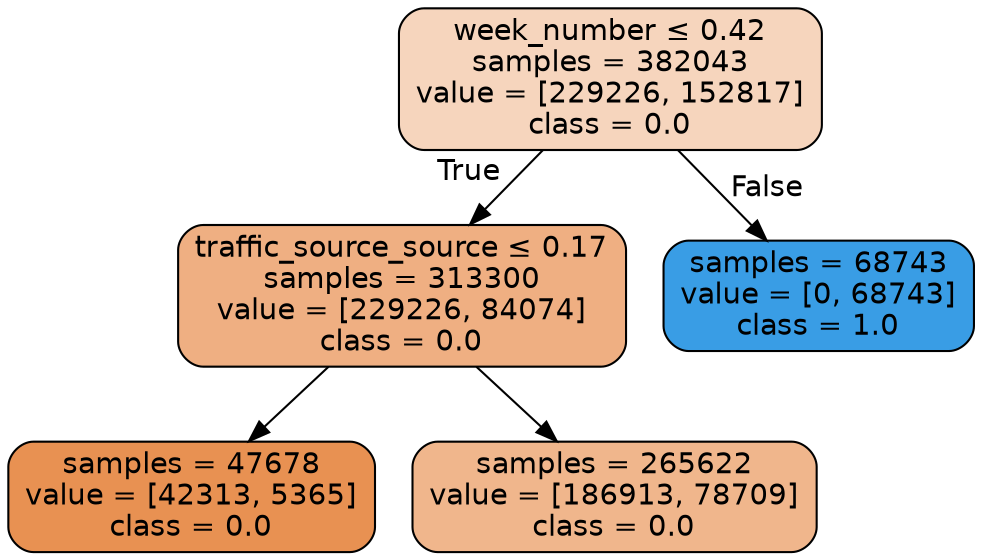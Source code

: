 digraph Tree {
node [shape=box, style="filled, rounded", color="black", fontname="helvetica"] ;
edge [fontname="helvetica"] ;
0 [label=<week_number &le; 0.42<br/>samples = 382043<br/>value = [229226, 152817]<br/>class = 0.0>, fillcolor="#f6d5bd"] ;
1 [label=<traffic_source_source &le; 0.17<br/>samples = 313300<br/>value = [229226, 84074]<br/>class = 0.0>, fillcolor="#efaf82"] ;
0 -> 1 [labeldistance=2.5, labelangle=45, headlabel="True"] ;
2 [label=<samples = 47678<br/>value = [42313, 5365]<br/>class = 0.0>, fillcolor="#e89152"] ;
1 -> 2 ;
3 [label=<samples = 265622<br/>value = [186913, 78709]<br/>class = 0.0>, fillcolor="#f0b68c"] ;
1 -> 3 ;
4 [label=<samples = 68743<br/>value = [0, 68743]<br/>class = 1.0>, fillcolor="#399de5"] ;
0 -> 4 [labeldistance=2.5, labelangle=-45, headlabel="False"] ;
}